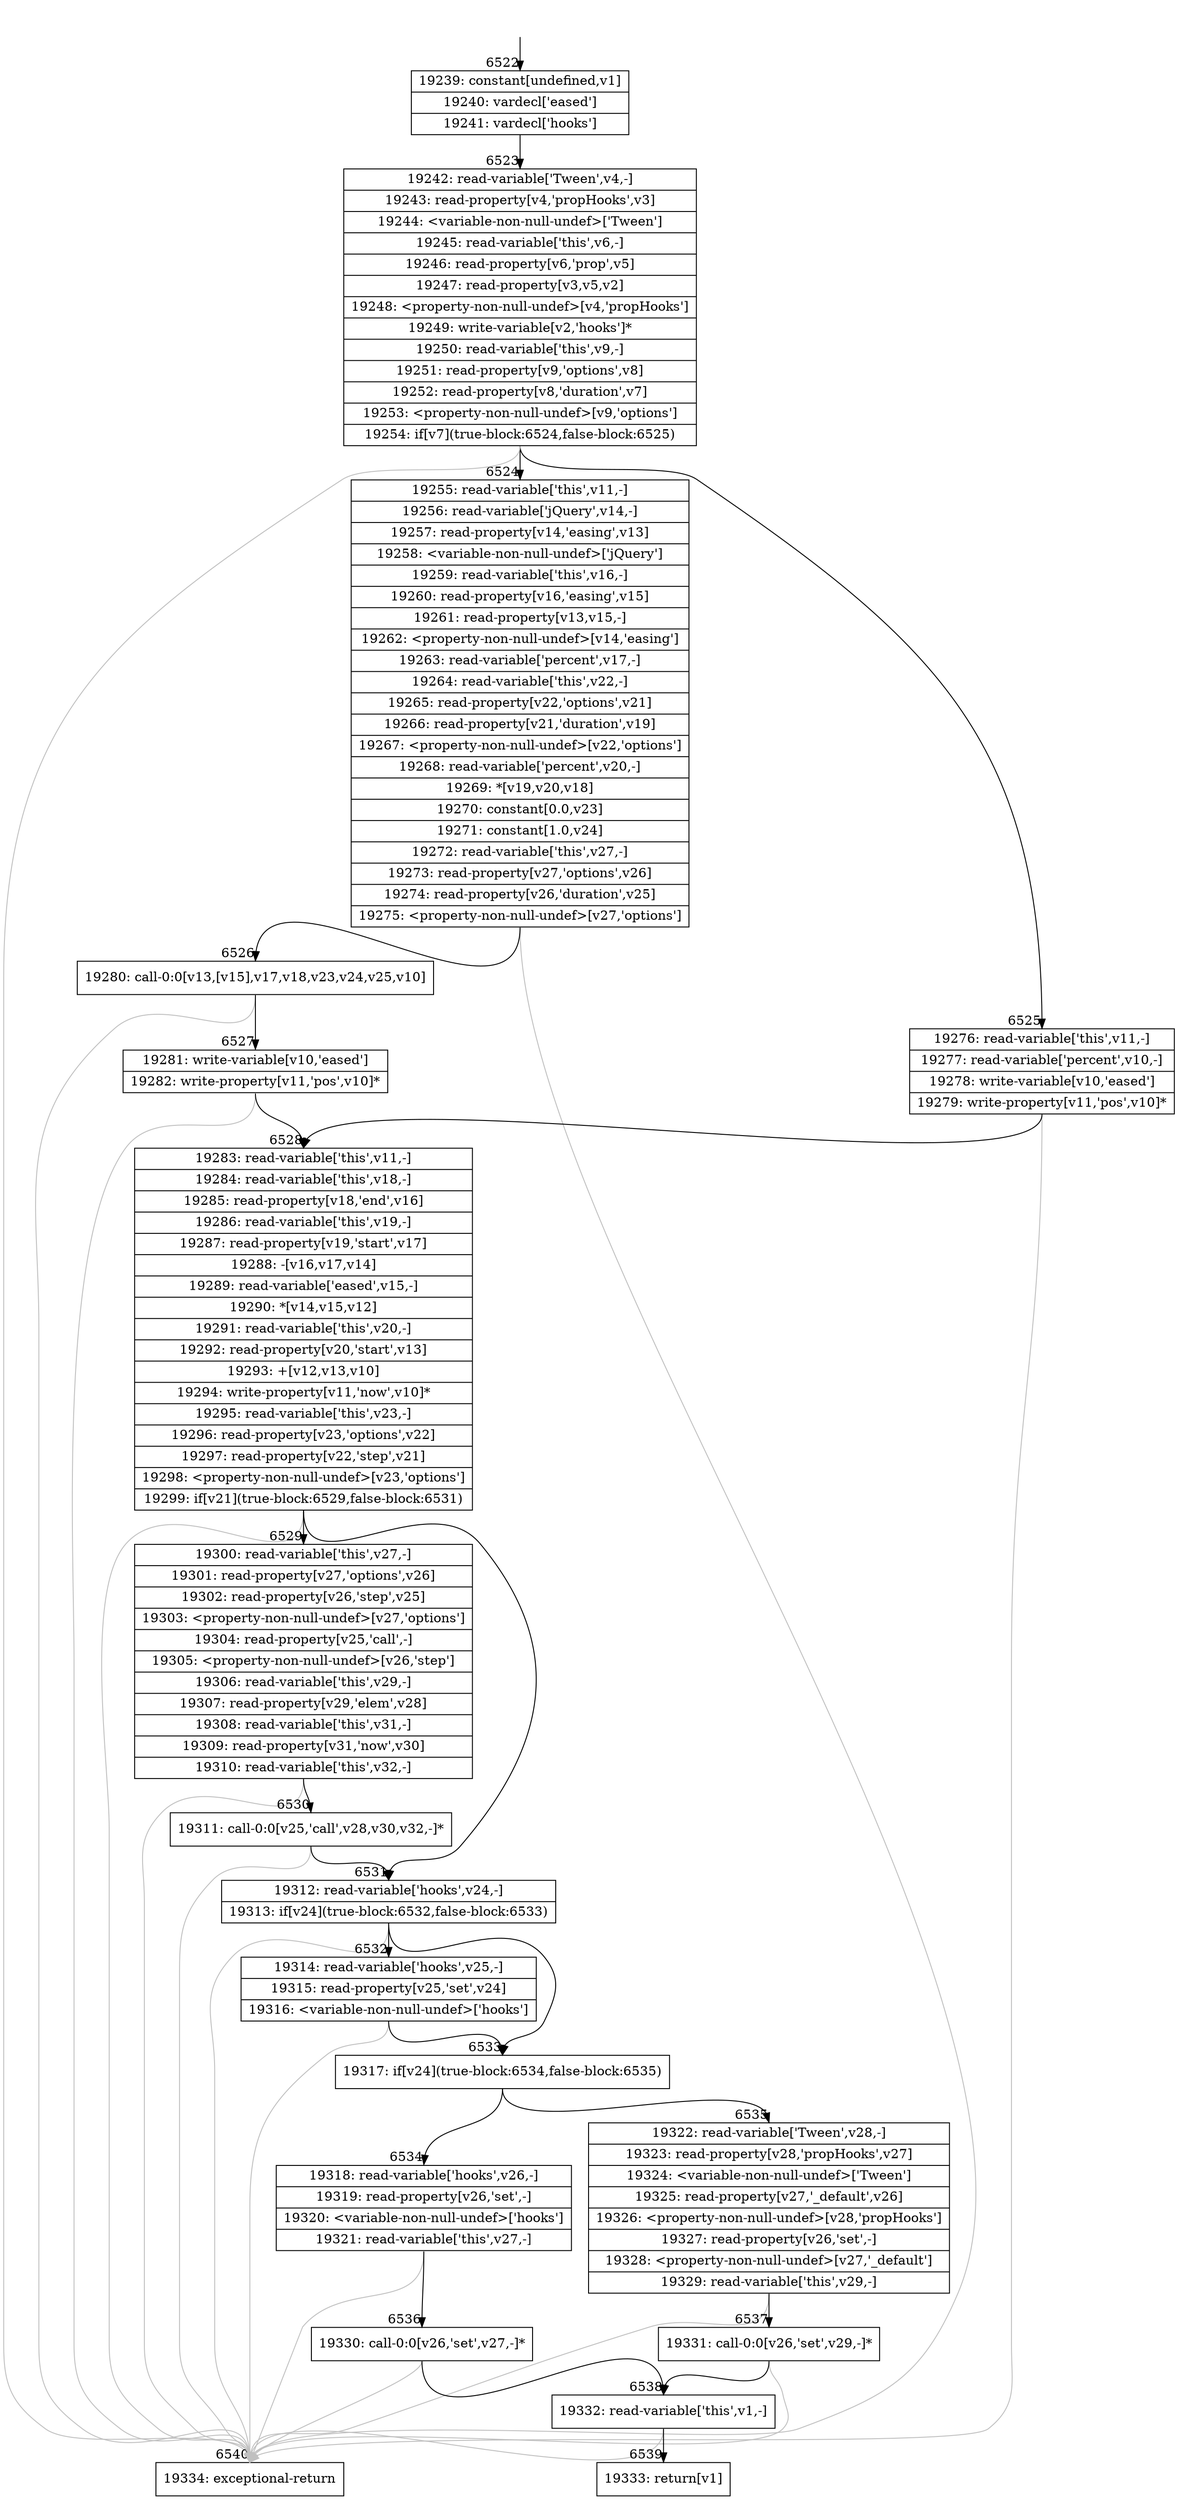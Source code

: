 digraph {
rankdir="TD"
BB_entry402[shape=none,label=""];
BB_entry402 -> BB6522 [tailport=s, headport=n, headlabel="    6522"]
BB6522 [shape=record label="{19239: constant[undefined,v1]|19240: vardecl['eased']|19241: vardecl['hooks']}" ] 
BB6522 -> BB6523 [tailport=s, headport=n, headlabel="      6523"]
BB6523 [shape=record label="{19242: read-variable['Tween',v4,-]|19243: read-property[v4,'propHooks',v3]|19244: \<variable-non-null-undef\>['Tween']|19245: read-variable['this',v6,-]|19246: read-property[v6,'prop',v5]|19247: read-property[v3,v5,v2]|19248: \<property-non-null-undef\>[v4,'propHooks']|19249: write-variable[v2,'hooks']*|19250: read-variable['this',v9,-]|19251: read-property[v9,'options',v8]|19252: read-property[v8,'duration',v7]|19253: \<property-non-null-undef\>[v9,'options']|19254: if[v7](true-block:6524,false-block:6525)}" ] 
BB6523 -> BB6524 [tailport=s, headport=n, headlabel="      6524"]
BB6523 -> BB6525 [tailport=s, headport=n, headlabel="      6525"]
BB6523 -> BB6540 [tailport=s, headport=n, color=gray, headlabel="      6540"]
BB6524 [shape=record label="{19255: read-variable['this',v11,-]|19256: read-variable['jQuery',v14,-]|19257: read-property[v14,'easing',v13]|19258: \<variable-non-null-undef\>['jQuery']|19259: read-variable['this',v16,-]|19260: read-property[v16,'easing',v15]|19261: read-property[v13,v15,-]|19262: \<property-non-null-undef\>[v14,'easing']|19263: read-variable['percent',v17,-]|19264: read-variable['this',v22,-]|19265: read-property[v22,'options',v21]|19266: read-property[v21,'duration',v19]|19267: \<property-non-null-undef\>[v22,'options']|19268: read-variable['percent',v20,-]|19269: *[v19,v20,v18]|19270: constant[0.0,v23]|19271: constant[1.0,v24]|19272: read-variable['this',v27,-]|19273: read-property[v27,'options',v26]|19274: read-property[v26,'duration',v25]|19275: \<property-non-null-undef\>[v27,'options']}" ] 
BB6524 -> BB6526 [tailport=s, headport=n, headlabel="      6526"]
BB6524 -> BB6540 [tailport=s, headport=n, color=gray]
BB6525 [shape=record label="{19276: read-variable['this',v11,-]|19277: read-variable['percent',v10,-]|19278: write-variable[v10,'eased']|19279: write-property[v11,'pos',v10]*}" ] 
BB6525 -> BB6528 [tailport=s, headport=n, headlabel="      6528"]
BB6525 -> BB6540 [tailport=s, headport=n, color=gray]
BB6526 [shape=record label="{19280: call-0:0[v13,[v15],v17,v18,v23,v24,v25,v10]}" ] 
BB6526 -> BB6527 [tailport=s, headport=n, headlabel="      6527"]
BB6526 -> BB6540 [tailport=s, headport=n, color=gray]
BB6527 [shape=record label="{19281: write-variable[v10,'eased']|19282: write-property[v11,'pos',v10]*}" ] 
BB6527 -> BB6528 [tailport=s, headport=n]
BB6527 -> BB6540 [tailport=s, headport=n, color=gray]
BB6528 [shape=record label="{19283: read-variable['this',v11,-]|19284: read-variable['this',v18,-]|19285: read-property[v18,'end',v16]|19286: read-variable['this',v19,-]|19287: read-property[v19,'start',v17]|19288: -[v16,v17,v14]|19289: read-variable['eased',v15,-]|19290: *[v14,v15,v12]|19291: read-variable['this',v20,-]|19292: read-property[v20,'start',v13]|19293: +[v12,v13,v10]|19294: write-property[v11,'now',v10]*|19295: read-variable['this',v23,-]|19296: read-property[v23,'options',v22]|19297: read-property[v22,'step',v21]|19298: \<property-non-null-undef\>[v23,'options']|19299: if[v21](true-block:6529,false-block:6531)}" ] 
BB6528 -> BB6529 [tailport=s, headport=n, headlabel="      6529"]
BB6528 -> BB6531 [tailport=s, headport=n, headlabel="      6531"]
BB6528 -> BB6540 [tailport=s, headport=n, color=gray]
BB6529 [shape=record label="{19300: read-variable['this',v27,-]|19301: read-property[v27,'options',v26]|19302: read-property[v26,'step',v25]|19303: \<property-non-null-undef\>[v27,'options']|19304: read-property[v25,'call',-]|19305: \<property-non-null-undef\>[v26,'step']|19306: read-variable['this',v29,-]|19307: read-property[v29,'elem',v28]|19308: read-variable['this',v31,-]|19309: read-property[v31,'now',v30]|19310: read-variable['this',v32,-]}" ] 
BB6529 -> BB6530 [tailport=s, headport=n, headlabel="      6530"]
BB6529 -> BB6540 [tailport=s, headport=n, color=gray]
BB6530 [shape=record label="{19311: call-0:0[v25,'call',v28,v30,v32,-]*}" ] 
BB6530 -> BB6531 [tailport=s, headport=n]
BB6530 -> BB6540 [tailport=s, headport=n, color=gray]
BB6531 [shape=record label="{19312: read-variable['hooks',v24,-]|19313: if[v24](true-block:6532,false-block:6533)}" ] 
BB6531 -> BB6533 [tailport=s, headport=n, headlabel="      6533"]
BB6531 -> BB6532 [tailport=s, headport=n, headlabel="      6532"]
BB6531 -> BB6540 [tailport=s, headport=n, color=gray]
BB6532 [shape=record label="{19314: read-variable['hooks',v25,-]|19315: read-property[v25,'set',v24]|19316: \<variable-non-null-undef\>['hooks']}" ] 
BB6532 -> BB6533 [tailport=s, headport=n]
BB6532 -> BB6540 [tailport=s, headport=n, color=gray]
BB6533 [shape=record label="{19317: if[v24](true-block:6534,false-block:6535)}" ] 
BB6533 -> BB6534 [tailport=s, headport=n, headlabel="      6534"]
BB6533 -> BB6535 [tailport=s, headport=n, headlabel="      6535"]
BB6534 [shape=record label="{19318: read-variable['hooks',v26,-]|19319: read-property[v26,'set',-]|19320: \<variable-non-null-undef\>['hooks']|19321: read-variable['this',v27,-]}" ] 
BB6534 -> BB6536 [tailport=s, headport=n, headlabel="      6536"]
BB6534 -> BB6540 [tailport=s, headport=n, color=gray]
BB6535 [shape=record label="{19322: read-variable['Tween',v28,-]|19323: read-property[v28,'propHooks',v27]|19324: \<variable-non-null-undef\>['Tween']|19325: read-property[v27,'_default',v26]|19326: \<property-non-null-undef\>[v28,'propHooks']|19327: read-property[v26,'set',-]|19328: \<property-non-null-undef\>[v27,'_default']|19329: read-variable['this',v29,-]}" ] 
BB6535 -> BB6537 [tailport=s, headport=n, headlabel="      6537"]
BB6535 -> BB6540 [tailport=s, headport=n, color=gray]
BB6536 [shape=record label="{19330: call-0:0[v26,'set',v27,-]*}" ] 
BB6536 -> BB6538 [tailport=s, headport=n, headlabel="      6538"]
BB6536 -> BB6540 [tailport=s, headport=n, color=gray]
BB6537 [shape=record label="{19331: call-0:0[v26,'set',v29,-]*}" ] 
BB6537 -> BB6538 [tailport=s, headport=n]
BB6537 -> BB6540 [tailport=s, headport=n, color=gray]
BB6538 [shape=record label="{19332: read-variable['this',v1,-]}" ] 
BB6538 -> BB6539 [tailport=s, headport=n, headlabel="      6539"]
BB6538 -> BB6540 [tailport=s, headport=n, color=gray]
BB6539 [shape=record label="{19333: return[v1]}" ] 
BB6540 [shape=record label="{19334: exceptional-return}" ] 
}
